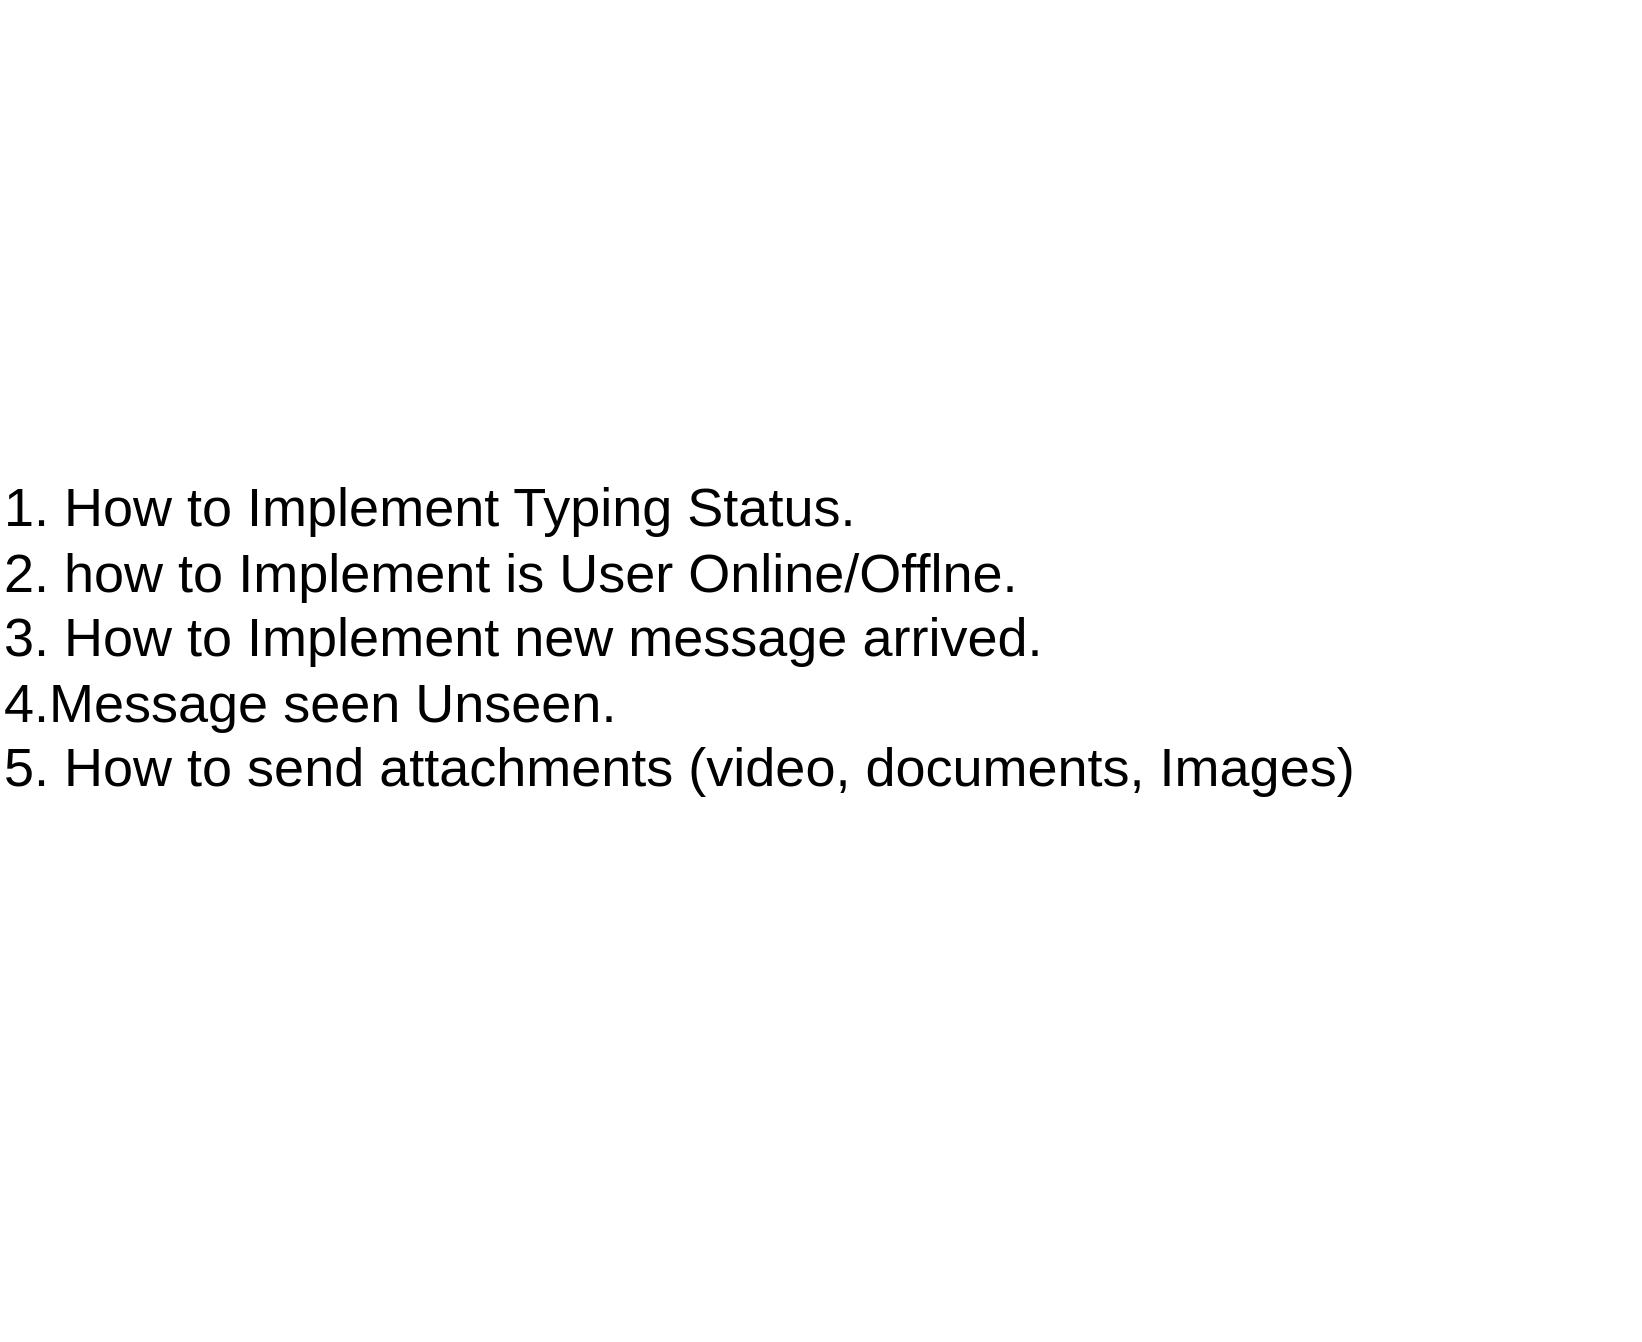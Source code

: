 <mxfile>
    <diagram id="ClCNdlMcGg0tzCFNCb5y" name="Page-1">
        <mxGraphModel dx="765" dy="779" grid="1" gridSize="10" guides="1" tooltips="1" connect="1" arrows="1" fold="1" page="1" pageScale="1" pageWidth="850" pageHeight="1100" math="0" shadow="0">
            <root>
                <mxCell id="0"/>
                <mxCell id="1" parent="0"/>
                <mxCell id="2" value="&lt;font style=&quot;font-size: 27px;&quot;&gt;1. How to Implement Typing Status.&lt;br&gt;2. how to Implement is User Online/Offlne.&lt;br&gt;3. How to Implement new message arrived.&lt;br&gt;4.Message seen Unseen.&lt;br&gt;5. How to send attachments (video, documents, Images)&lt;br&gt;&amp;nbsp;&lt;/font&gt;" style="text;strokeColor=none;align=left;fillColor=none;html=1;verticalAlign=middle;whiteSpace=wrap;rounded=0;" parent="1" vertex="1">
                    <mxGeometry x="50" y="50" width="820" height="670" as="geometry"/>
                </mxCell>
            </root>
        </mxGraphModel>
    </diagram>
</mxfile>